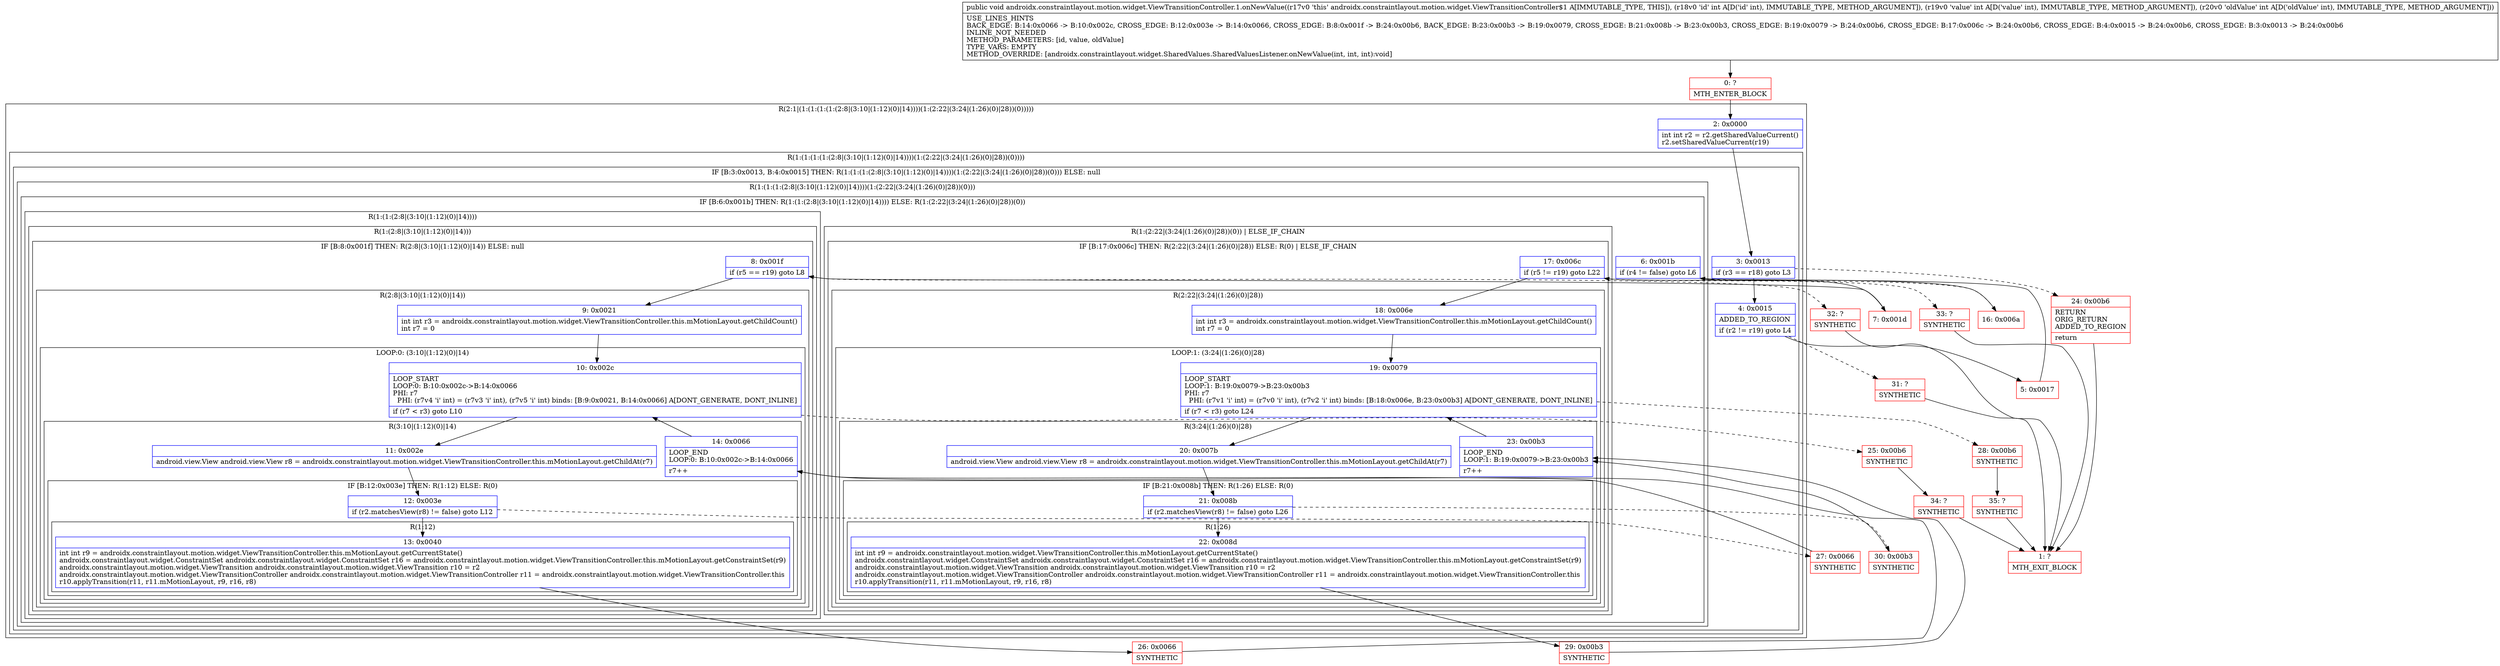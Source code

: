 digraph "CFG forandroidx.constraintlayout.motion.widget.ViewTransitionController.1.onNewValue(III)V" {
subgraph cluster_Region_1133208215 {
label = "R(2:1|(1:(1:(1:(1:(2:8|(3:10|(1:12)(0)|14))))(1:(2:22|(3:24|(1:26)(0)|28))(0)))))";
node [shape=record,color=blue];
Node_2 [shape=record,label="{2\:\ 0x0000|int int r2 = r2.getSharedValueCurrent()\lr2.setSharedValueCurrent(r19)\l}"];
subgraph cluster_Region_527896502 {
label = "R(1:(1:(1:(1:(2:8|(3:10|(1:12)(0)|14))))(1:(2:22|(3:24|(1:26)(0)|28))(0))))";
node [shape=record,color=blue];
subgraph cluster_IfRegion_751607750 {
label = "IF [B:3:0x0013, B:4:0x0015] THEN: R(1:(1:(1:(2:8|(3:10|(1:12)(0)|14))))(1:(2:22|(3:24|(1:26)(0)|28))(0))) ELSE: null";
node [shape=record,color=blue];
Node_3 [shape=record,label="{3\:\ 0x0013|if (r3 == r18) goto L3\l}"];
Node_4 [shape=record,label="{4\:\ 0x0015|ADDED_TO_REGION\l|if (r2 != r19) goto L4\l}"];
subgraph cluster_Region_1755235636 {
label = "R(1:(1:(1:(2:8|(3:10|(1:12)(0)|14))))(1:(2:22|(3:24|(1:26)(0)|28))(0)))";
node [shape=record,color=blue];
subgraph cluster_IfRegion_842702830 {
label = "IF [B:6:0x001b] THEN: R(1:(1:(2:8|(3:10|(1:12)(0)|14)))) ELSE: R(1:(2:22|(3:24|(1:26)(0)|28))(0))";
node [shape=record,color=blue];
Node_6 [shape=record,label="{6\:\ 0x001b|if (r4 != false) goto L6\l}"];
subgraph cluster_Region_1920701127 {
label = "R(1:(1:(2:8|(3:10|(1:12)(0)|14))))";
node [shape=record,color=blue];
subgraph cluster_Region_1431710081 {
label = "R(1:(2:8|(3:10|(1:12)(0)|14)))";
node [shape=record,color=blue];
subgraph cluster_IfRegion_1275064698 {
label = "IF [B:8:0x001f] THEN: R(2:8|(3:10|(1:12)(0)|14)) ELSE: null";
node [shape=record,color=blue];
Node_8 [shape=record,label="{8\:\ 0x001f|if (r5 == r19) goto L8\l}"];
subgraph cluster_Region_793782426 {
label = "R(2:8|(3:10|(1:12)(0)|14))";
node [shape=record,color=blue];
Node_9 [shape=record,label="{9\:\ 0x0021|int int r3 = androidx.constraintlayout.motion.widget.ViewTransitionController.this.mMotionLayout.getChildCount()\lint r7 = 0\l}"];
subgraph cluster_LoopRegion_645112563 {
label = "LOOP:0: (3:10|(1:12)(0)|14)";
node [shape=record,color=blue];
Node_10 [shape=record,label="{10\:\ 0x002c|LOOP_START\lLOOP:0: B:10:0x002c\-\>B:14:0x0066\lPHI: r7 \l  PHI: (r7v4 'i' int) = (r7v3 'i' int), (r7v5 'i' int) binds: [B:9:0x0021, B:14:0x0066] A[DONT_GENERATE, DONT_INLINE]\l|if (r7 \< r3) goto L10\l}"];
subgraph cluster_Region_860420656 {
label = "R(3:10|(1:12)(0)|14)";
node [shape=record,color=blue];
Node_11 [shape=record,label="{11\:\ 0x002e|android.view.View android.view.View r8 = androidx.constraintlayout.motion.widget.ViewTransitionController.this.mMotionLayout.getChildAt(r7)\l}"];
subgraph cluster_IfRegion_980342932 {
label = "IF [B:12:0x003e] THEN: R(1:12) ELSE: R(0)";
node [shape=record,color=blue];
Node_12 [shape=record,label="{12\:\ 0x003e|if (r2.matchesView(r8) != false) goto L12\l}"];
subgraph cluster_Region_349447099 {
label = "R(1:12)";
node [shape=record,color=blue];
Node_13 [shape=record,label="{13\:\ 0x0040|int int r9 = androidx.constraintlayout.motion.widget.ViewTransitionController.this.mMotionLayout.getCurrentState()\landroidx.constraintlayout.widget.ConstraintSet androidx.constraintlayout.widget.ConstraintSet r16 = androidx.constraintlayout.motion.widget.ViewTransitionController.this.mMotionLayout.getConstraintSet(r9)\landroidx.constraintlayout.motion.widget.ViewTransition androidx.constraintlayout.motion.widget.ViewTransition r10 = r2\landroidx.constraintlayout.motion.widget.ViewTransitionController androidx.constraintlayout.motion.widget.ViewTransitionController r11 = androidx.constraintlayout.motion.widget.ViewTransitionController.this\lr10.applyTransition(r11, r11.mMotionLayout, r9, r16, r8)\l}"];
}
subgraph cluster_Region_761057796 {
label = "R(0)";
node [shape=record,color=blue];
}
}
Node_14 [shape=record,label="{14\:\ 0x0066|LOOP_END\lLOOP:0: B:10:0x002c\-\>B:14:0x0066\l|r7++\l}"];
}
}
}
}
}
}
subgraph cluster_Region_52400322 {
label = "R(1:(2:22|(3:24|(1:26)(0)|28))(0)) | ELSE_IF_CHAIN\l";
node [shape=record,color=blue];
subgraph cluster_IfRegion_1742846721 {
label = "IF [B:17:0x006c] THEN: R(2:22|(3:24|(1:26)(0)|28)) ELSE: R(0) | ELSE_IF_CHAIN\l";
node [shape=record,color=blue];
Node_17 [shape=record,label="{17\:\ 0x006c|if (r5 != r19) goto L22\l}"];
subgraph cluster_Region_231379821 {
label = "R(2:22|(3:24|(1:26)(0)|28))";
node [shape=record,color=blue];
Node_18 [shape=record,label="{18\:\ 0x006e|int int r3 = androidx.constraintlayout.motion.widget.ViewTransitionController.this.mMotionLayout.getChildCount()\lint r7 = 0\l}"];
subgraph cluster_LoopRegion_226804187 {
label = "LOOP:1: (3:24|(1:26)(0)|28)";
node [shape=record,color=blue];
Node_19 [shape=record,label="{19\:\ 0x0079|LOOP_START\lLOOP:1: B:19:0x0079\-\>B:23:0x00b3\lPHI: r7 \l  PHI: (r7v1 'i' int) = (r7v0 'i' int), (r7v2 'i' int) binds: [B:18:0x006e, B:23:0x00b3] A[DONT_GENERATE, DONT_INLINE]\l|if (r7 \< r3) goto L24\l}"];
subgraph cluster_Region_360944934 {
label = "R(3:24|(1:26)(0)|28)";
node [shape=record,color=blue];
Node_20 [shape=record,label="{20\:\ 0x007b|android.view.View android.view.View r8 = androidx.constraintlayout.motion.widget.ViewTransitionController.this.mMotionLayout.getChildAt(r7)\l}"];
subgraph cluster_IfRegion_1576602367 {
label = "IF [B:21:0x008b] THEN: R(1:26) ELSE: R(0)";
node [shape=record,color=blue];
Node_21 [shape=record,label="{21\:\ 0x008b|if (r2.matchesView(r8) != false) goto L26\l}"];
subgraph cluster_Region_74558422 {
label = "R(1:26)";
node [shape=record,color=blue];
Node_22 [shape=record,label="{22\:\ 0x008d|int int r9 = androidx.constraintlayout.motion.widget.ViewTransitionController.this.mMotionLayout.getCurrentState()\landroidx.constraintlayout.widget.ConstraintSet androidx.constraintlayout.widget.ConstraintSet r16 = androidx.constraintlayout.motion.widget.ViewTransitionController.this.mMotionLayout.getConstraintSet(r9)\landroidx.constraintlayout.motion.widget.ViewTransition androidx.constraintlayout.motion.widget.ViewTransition r10 = r2\landroidx.constraintlayout.motion.widget.ViewTransitionController androidx.constraintlayout.motion.widget.ViewTransitionController r11 = androidx.constraintlayout.motion.widget.ViewTransitionController.this\lr10.applyTransition(r11, r11.mMotionLayout, r9, r16, r8)\l}"];
}
subgraph cluster_Region_1394729638 {
label = "R(0)";
node [shape=record,color=blue];
}
}
Node_23 [shape=record,label="{23\:\ 0x00b3|LOOP_END\lLOOP:1: B:19:0x0079\-\>B:23:0x00b3\l|r7++\l}"];
}
}
}
subgraph cluster_Region_405194292 {
label = "R(0)";
node [shape=record,color=blue];
}
}
}
}
}
}
}
}
Node_0 [shape=record,color=red,label="{0\:\ ?|MTH_ENTER_BLOCK\l}"];
Node_5 [shape=record,color=red,label="{5\:\ 0x0017}"];
Node_7 [shape=record,color=red,label="{7\:\ 0x001d}"];
Node_26 [shape=record,color=red,label="{26\:\ 0x0066|SYNTHETIC\l}"];
Node_27 [shape=record,color=red,label="{27\:\ 0x0066|SYNTHETIC\l}"];
Node_25 [shape=record,color=red,label="{25\:\ 0x00b6|SYNTHETIC\l}"];
Node_34 [shape=record,color=red,label="{34\:\ ?|SYNTHETIC\l}"];
Node_1 [shape=record,color=red,label="{1\:\ ?|MTH_EXIT_BLOCK\l}"];
Node_32 [shape=record,color=red,label="{32\:\ ?|SYNTHETIC\l}"];
Node_16 [shape=record,color=red,label="{16\:\ 0x006a}"];
Node_29 [shape=record,color=red,label="{29\:\ 0x00b3|SYNTHETIC\l}"];
Node_30 [shape=record,color=red,label="{30\:\ 0x00b3|SYNTHETIC\l}"];
Node_28 [shape=record,color=red,label="{28\:\ 0x00b6|SYNTHETIC\l}"];
Node_35 [shape=record,color=red,label="{35\:\ ?|SYNTHETIC\l}"];
Node_33 [shape=record,color=red,label="{33\:\ ?|SYNTHETIC\l}"];
Node_31 [shape=record,color=red,label="{31\:\ ?|SYNTHETIC\l}"];
Node_24 [shape=record,color=red,label="{24\:\ 0x00b6|RETURN\lORIG_RETURN\lADDED_TO_REGION\l|return\l}"];
MethodNode[shape=record,label="{public void androidx.constraintlayout.motion.widget.ViewTransitionController.1.onNewValue((r17v0 'this' androidx.constraintlayout.motion.widget.ViewTransitionController$1 A[IMMUTABLE_TYPE, THIS]), (r18v0 'id' int A[D('id' int), IMMUTABLE_TYPE, METHOD_ARGUMENT]), (r19v0 'value' int A[D('value' int), IMMUTABLE_TYPE, METHOD_ARGUMENT]), (r20v0 'oldValue' int A[D('oldValue' int), IMMUTABLE_TYPE, METHOD_ARGUMENT]))  | USE_LINES_HINTS\lBACK_EDGE: B:14:0x0066 \-\> B:10:0x002c, CROSS_EDGE: B:12:0x003e \-\> B:14:0x0066, CROSS_EDGE: B:8:0x001f \-\> B:24:0x00b6, BACK_EDGE: B:23:0x00b3 \-\> B:19:0x0079, CROSS_EDGE: B:21:0x008b \-\> B:23:0x00b3, CROSS_EDGE: B:19:0x0079 \-\> B:24:0x00b6, CROSS_EDGE: B:17:0x006c \-\> B:24:0x00b6, CROSS_EDGE: B:4:0x0015 \-\> B:24:0x00b6, CROSS_EDGE: B:3:0x0013 \-\> B:24:0x00b6\lINLINE_NOT_NEEDED\lMETHOD_PARAMETERS: [id, value, oldValue]\lTYPE_VARS: EMPTY\lMETHOD_OVERRIDE: [androidx.constraintlayout.widget.SharedValues.SharedValuesListener.onNewValue(int, int, int):void]\l}"];
MethodNode -> Node_0;Node_2 -> Node_3;
Node_3 -> Node_4;
Node_3 -> Node_24[style=dashed];
Node_4 -> Node_5;
Node_4 -> Node_31[style=dashed];
Node_6 -> Node_7;
Node_6 -> Node_16[style=dashed];
Node_8 -> Node_9;
Node_8 -> Node_32[style=dashed];
Node_9 -> Node_10;
Node_10 -> Node_11;
Node_10 -> Node_25[style=dashed];
Node_11 -> Node_12;
Node_12 -> Node_13;
Node_12 -> Node_27[style=dashed];
Node_13 -> Node_26;
Node_14 -> Node_10;
Node_17 -> Node_18;
Node_17 -> Node_33[style=dashed];
Node_18 -> Node_19;
Node_19 -> Node_20;
Node_19 -> Node_28[style=dashed];
Node_20 -> Node_21;
Node_21 -> Node_22;
Node_21 -> Node_30[style=dashed];
Node_22 -> Node_29;
Node_23 -> Node_19;
Node_0 -> Node_2;
Node_5 -> Node_6;
Node_7 -> Node_8;
Node_26 -> Node_14;
Node_27 -> Node_14;
Node_25 -> Node_34;
Node_34 -> Node_1;
Node_32 -> Node_1;
Node_16 -> Node_17;
Node_29 -> Node_23;
Node_30 -> Node_23;
Node_28 -> Node_35;
Node_35 -> Node_1;
Node_33 -> Node_1;
Node_31 -> Node_1;
Node_24 -> Node_1;
}

